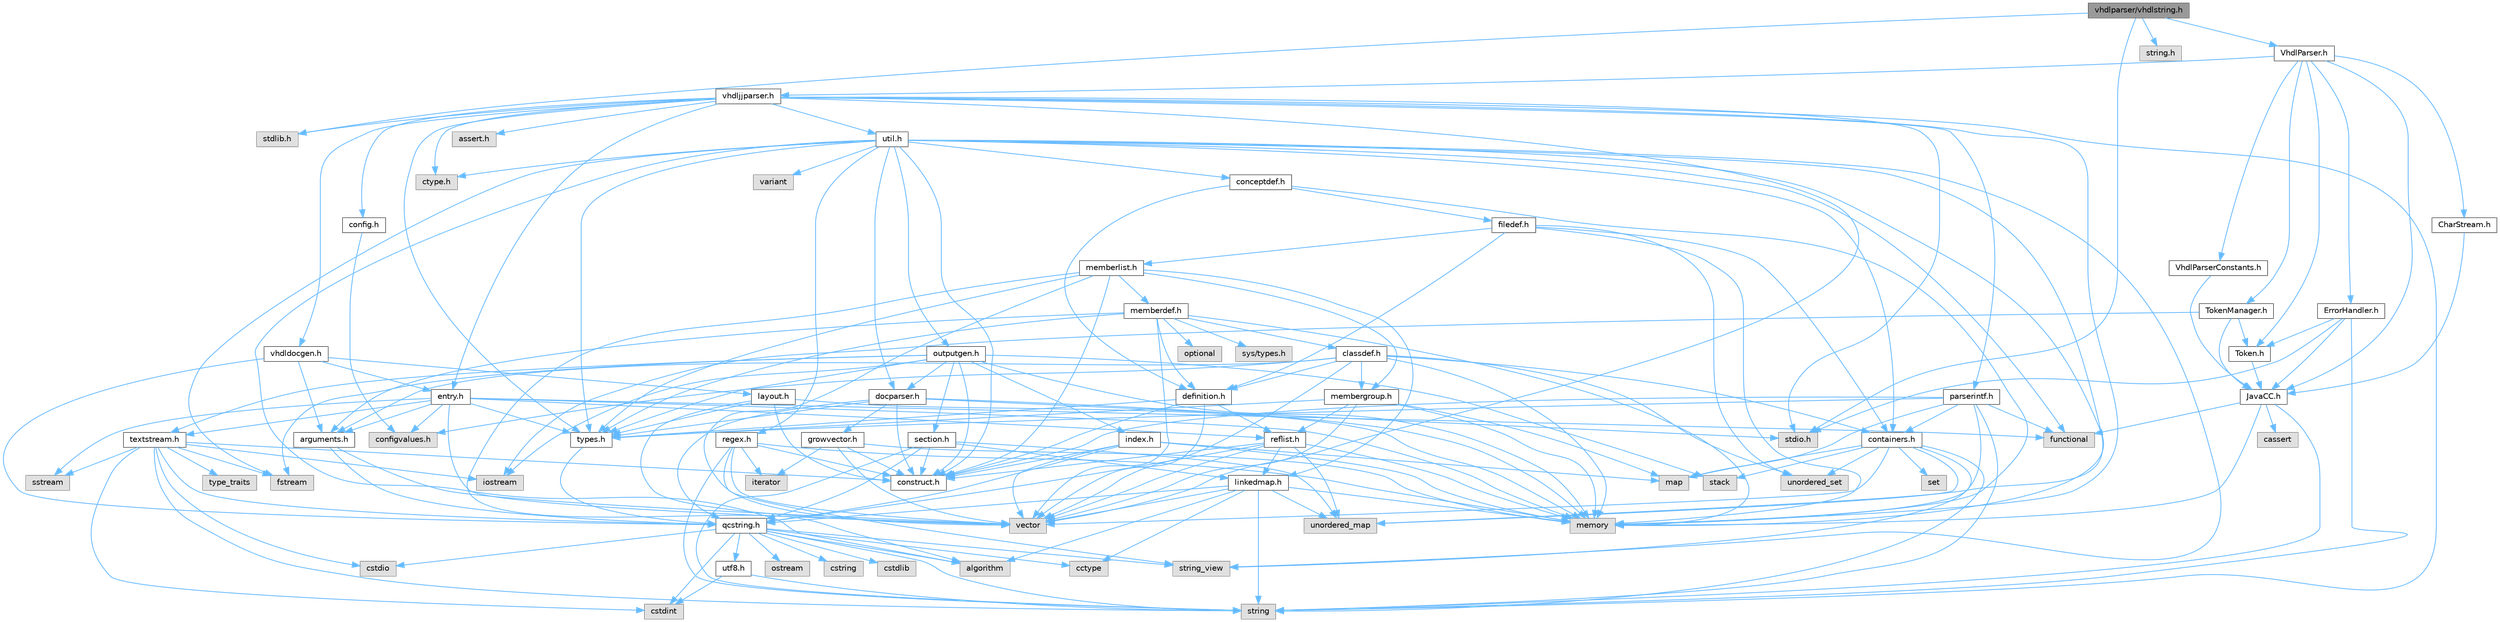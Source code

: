 digraph "vhdlparser/vhdlstring.h"
{
 // INTERACTIVE_SVG=YES
 // LATEX_PDF_SIZE
  bgcolor="transparent";
  edge [fontname=Helvetica,fontsize=10,labelfontname=Helvetica,labelfontsize=10];
  node [fontname=Helvetica,fontsize=10,shape=box,height=0.2,width=0.4];
  Node1 [id="Node000001",label="vhdlparser/vhdlstring.h",height=0.2,width=0.4,color="gray40", fillcolor="grey60", style="filled", fontcolor="black",tooltip=" "];
  Node1 -> Node2 [id="edge1_Node000001_Node000002",color="steelblue1",style="solid",tooltip=" "];
  Node2 [id="Node000002",label="stdio.h",height=0.2,width=0.4,color="grey60", fillcolor="#E0E0E0", style="filled",tooltip=" "];
  Node1 -> Node3 [id="edge2_Node000001_Node000003",color="steelblue1",style="solid",tooltip=" "];
  Node3 [id="Node000003",label="stdlib.h",height=0.2,width=0.4,color="grey60", fillcolor="#E0E0E0", style="filled",tooltip=" "];
  Node1 -> Node4 [id="edge3_Node000001_Node000004",color="steelblue1",style="solid",tooltip=" "];
  Node4 [id="Node000004",label="string.h",height=0.2,width=0.4,color="grey60", fillcolor="#E0E0E0", style="filled",tooltip=" "];
  Node1 -> Node5 [id="edge4_Node000001_Node000005",color="steelblue1",style="solid",tooltip=" "];
  Node5 [id="Node000005",label="VhdlParser.h",height=0.2,width=0.4,color="grey40", fillcolor="white", style="filled",URL="$d5/df9/_vhdl_parser_8h.html",tooltip=" "];
  Node5 -> Node6 [id="edge5_Node000005_Node000006",color="steelblue1",style="solid",tooltip=" "];
  Node6 [id="Node000006",label="JavaCC.h",height=0.2,width=0.4,color="grey40", fillcolor="white", style="filled",URL="$d1/d2f/_java_c_c_8h.html",tooltip=" "];
  Node6 -> Node7 [id="edge6_Node000006_Node000007",color="steelblue1",style="solid",tooltip=" "];
  Node7 [id="Node000007",label="string",height=0.2,width=0.4,color="grey60", fillcolor="#E0E0E0", style="filled",tooltip=" "];
  Node6 -> Node8 [id="edge7_Node000006_Node000008",color="steelblue1",style="solid",tooltip=" "];
  Node8 [id="Node000008",label="memory",height=0.2,width=0.4,color="grey60", fillcolor="#E0E0E0", style="filled",tooltip=" "];
  Node6 -> Node9 [id="edge8_Node000006_Node000009",color="steelblue1",style="solid",tooltip=" "];
  Node9 [id="Node000009",label="cassert",height=0.2,width=0.4,color="grey60", fillcolor="#E0E0E0", style="filled",tooltip=" "];
  Node6 -> Node10 [id="edge9_Node000006_Node000010",color="steelblue1",style="solid",tooltip=" "];
  Node10 [id="Node000010",label="functional",height=0.2,width=0.4,color="grey60", fillcolor="#E0E0E0", style="filled",tooltip=" "];
  Node5 -> Node11 [id="edge10_Node000005_Node000011",color="steelblue1",style="solid",tooltip=" "];
  Node11 [id="Node000011",label="CharStream.h",height=0.2,width=0.4,color="grey40", fillcolor="white", style="filled",URL="$df/ddf/_char_stream_8h.html",tooltip=" "];
  Node11 -> Node6 [id="edge11_Node000011_Node000006",color="steelblue1",style="solid",tooltip=" "];
  Node5 -> Node12 [id="edge12_Node000005_Node000012",color="steelblue1",style="solid",tooltip=" "];
  Node12 [id="Node000012",label="Token.h",height=0.2,width=0.4,color="grey40", fillcolor="white", style="filled",URL="$dd/dcd/_token_8h.html",tooltip=" "];
  Node12 -> Node6 [id="edge13_Node000012_Node000006",color="steelblue1",style="solid",tooltip=" "];
  Node5 -> Node13 [id="edge14_Node000005_Node000013",color="steelblue1",style="solid",tooltip=" "];
  Node13 [id="Node000013",label="TokenManager.h",height=0.2,width=0.4,color="grey40", fillcolor="white", style="filled",URL="$d4/df9/_token_manager_8h.html",tooltip=" "];
  Node13 -> Node14 [id="edge15_Node000013_Node000014",color="steelblue1",style="solid",tooltip=" "];
  Node14 [id="Node000014",label="iostream",height=0.2,width=0.4,color="grey60", fillcolor="#E0E0E0", style="filled",tooltip=" "];
  Node13 -> Node6 [id="edge16_Node000013_Node000006",color="steelblue1",style="solid",tooltip=" "];
  Node13 -> Node12 [id="edge17_Node000013_Node000012",color="steelblue1",style="solid",tooltip=" "];
  Node5 -> Node15 [id="edge18_Node000005_Node000015",color="steelblue1",style="solid",tooltip=" "];
  Node15 [id="Node000015",label="vhdljjparser.h",height=0.2,width=0.4,color="grey40", fillcolor="white", style="filled",URL="$d2/d55/vhdljjparser_8h.html",tooltip=" "];
  Node15 -> Node16 [id="edge19_Node000015_Node000016",color="steelblue1",style="solid",tooltip=" "];
  Node16 [id="Node000016",label="vector",height=0.2,width=0.4,color="grey60", fillcolor="#E0E0E0", style="filled",tooltip=" "];
  Node15 -> Node8 [id="edge20_Node000015_Node000008",color="steelblue1",style="solid",tooltip=" "];
  Node15 -> Node7 [id="edge21_Node000015_Node000007",color="steelblue1",style="solid",tooltip=" "];
  Node15 -> Node17 [id="edge22_Node000015_Node000017",color="steelblue1",style="solid",tooltip=" "];
  Node17 [id="Node000017",label="parserintf.h",height=0.2,width=0.4,color="grey40", fillcolor="white", style="filled",URL="$da/d55/parserintf_8h.html",tooltip=" "];
  Node17 -> Node10 [id="edge23_Node000017_Node000010",color="steelblue1",style="solid",tooltip=" "];
  Node17 -> Node8 [id="edge24_Node000017_Node000008",color="steelblue1",style="solid",tooltip=" "];
  Node17 -> Node18 [id="edge25_Node000017_Node000018",color="steelblue1",style="solid",tooltip=" "];
  Node18 [id="Node000018",label="map",height=0.2,width=0.4,color="grey60", fillcolor="#E0E0E0", style="filled",tooltip=" "];
  Node17 -> Node7 [id="edge26_Node000017_Node000007",color="steelblue1",style="solid",tooltip=" "];
  Node17 -> Node19 [id="edge27_Node000017_Node000019",color="steelblue1",style="solid",tooltip=" "];
  Node19 [id="Node000019",label="types.h",height=0.2,width=0.4,color="grey40", fillcolor="white", style="filled",URL="$d9/d49/types_8h.html",tooltip="This file contains a number of basic enums and types."];
  Node19 -> Node20 [id="edge28_Node000019_Node000020",color="steelblue1",style="solid",tooltip=" "];
  Node20 [id="Node000020",label="qcstring.h",height=0.2,width=0.4,color="grey40", fillcolor="white", style="filled",URL="$d7/d5c/qcstring_8h.html",tooltip=" "];
  Node20 -> Node7 [id="edge29_Node000020_Node000007",color="steelblue1",style="solid",tooltip=" "];
  Node20 -> Node21 [id="edge30_Node000020_Node000021",color="steelblue1",style="solid",tooltip=" "];
  Node21 [id="Node000021",label="string_view",height=0.2,width=0.4,color="grey60", fillcolor="#E0E0E0", style="filled",tooltip=" "];
  Node20 -> Node22 [id="edge31_Node000020_Node000022",color="steelblue1",style="solid",tooltip=" "];
  Node22 [id="Node000022",label="algorithm",height=0.2,width=0.4,color="grey60", fillcolor="#E0E0E0", style="filled",tooltip=" "];
  Node20 -> Node23 [id="edge32_Node000020_Node000023",color="steelblue1",style="solid",tooltip=" "];
  Node23 [id="Node000023",label="cctype",height=0.2,width=0.4,color="grey60", fillcolor="#E0E0E0", style="filled",tooltip=" "];
  Node20 -> Node24 [id="edge33_Node000020_Node000024",color="steelblue1",style="solid",tooltip=" "];
  Node24 [id="Node000024",label="cstring",height=0.2,width=0.4,color="grey60", fillcolor="#E0E0E0", style="filled",tooltip=" "];
  Node20 -> Node25 [id="edge34_Node000020_Node000025",color="steelblue1",style="solid",tooltip=" "];
  Node25 [id="Node000025",label="cstdio",height=0.2,width=0.4,color="grey60", fillcolor="#E0E0E0", style="filled",tooltip=" "];
  Node20 -> Node26 [id="edge35_Node000020_Node000026",color="steelblue1",style="solid",tooltip=" "];
  Node26 [id="Node000026",label="cstdlib",height=0.2,width=0.4,color="grey60", fillcolor="#E0E0E0", style="filled",tooltip=" "];
  Node20 -> Node27 [id="edge36_Node000020_Node000027",color="steelblue1",style="solid",tooltip=" "];
  Node27 [id="Node000027",label="cstdint",height=0.2,width=0.4,color="grey60", fillcolor="#E0E0E0", style="filled",tooltip=" "];
  Node20 -> Node28 [id="edge37_Node000020_Node000028",color="steelblue1",style="solid",tooltip=" "];
  Node28 [id="Node000028",label="ostream",height=0.2,width=0.4,color="grey60", fillcolor="#E0E0E0", style="filled",tooltip=" "];
  Node20 -> Node29 [id="edge38_Node000020_Node000029",color="steelblue1",style="solid",tooltip=" "];
  Node29 [id="Node000029",label="utf8.h",height=0.2,width=0.4,color="grey40", fillcolor="white", style="filled",URL="$db/d7c/utf8_8h.html",tooltip="Various UTF8 related helper functions."];
  Node29 -> Node27 [id="edge39_Node000029_Node000027",color="steelblue1",style="solid",tooltip=" "];
  Node29 -> Node7 [id="edge40_Node000029_Node000007",color="steelblue1",style="solid",tooltip=" "];
  Node17 -> Node30 [id="edge41_Node000017_Node000030",color="steelblue1",style="solid",tooltip=" "];
  Node30 [id="Node000030",label="containers.h",height=0.2,width=0.4,color="grey40", fillcolor="white", style="filled",URL="$d5/d75/containers_8h.html",tooltip=" "];
  Node30 -> Node16 [id="edge42_Node000030_Node000016",color="steelblue1",style="solid",tooltip=" "];
  Node30 -> Node7 [id="edge43_Node000030_Node000007",color="steelblue1",style="solid",tooltip=" "];
  Node30 -> Node21 [id="edge44_Node000030_Node000021",color="steelblue1",style="solid",tooltip=" "];
  Node30 -> Node31 [id="edge45_Node000030_Node000031",color="steelblue1",style="solid",tooltip=" "];
  Node31 [id="Node000031",label="set",height=0.2,width=0.4,color="grey60", fillcolor="#E0E0E0", style="filled",tooltip=" "];
  Node30 -> Node18 [id="edge46_Node000030_Node000018",color="steelblue1",style="solid",tooltip=" "];
  Node30 -> Node32 [id="edge47_Node000030_Node000032",color="steelblue1",style="solid",tooltip=" "];
  Node32 [id="Node000032",label="unordered_set",height=0.2,width=0.4,color="grey60", fillcolor="#E0E0E0", style="filled",tooltip=" "];
  Node30 -> Node33 [id="edge48_Node000030_Node000033",color="steelblue1",style="solid",tooltip=" "];
  Node33 [id="Node000033",label="unordered_map",height=0.2,width=0.4,color="grey60", fillcolor="#E0E0E0", style="filled",tooltip=" "];
  Node30 -> Node34 [id="edge49_Node000030_Node000034",color="steelblue1",style="solid",tooltip=" "];
  Node34 [id="Node000034",label="stack",height=0.2,width=0.4,color="grey60", fillcolor="#E0E0E0", style="filled",tooltip=" "];
  Node17 -> Node35 [id="edge50_Node000017_Node000035",color="steelblue1",style="solid",tooltip=" "];
  Node35 [id="Node000035",label="construct.h",height=0.2,width=0.4,color="grey40", fillcolor="white", style="filled",URL="$d7/dfc/construct_8h.html",tooltip=" "];
  Node15 -> Node2 [id="edge51_Node000015_Node000002",color="steelblue1",style="solid",tooltip=" "];
  Node15 -> Node3 [id="edge52_Node000015_Node000003",color="steelblue1",style="solid",tooltip=" "];
  Node15 -> Node36 [id="edge53_Node000015_Node000036",color="steelblue1",style="solid",tooltip=" "];
  Node36 [id="Node000036",label="assert.h",height=0.2,width=0.4,color="grey60", fillcolor="#E0E0E0", style="filled",tooltip=" "];
  Node15 -> Node37 [id="edge54_Node000015_Node000037",color="steelblue1",style="solid",tooltip=" "];
  Node37 [id="Node000037",label="ctype.h",height=0.2,width=0.4,color="grey60", fillcolor="#E0E0E0", style="filled",tooltip=" "];
  Node15 -> Node19 [id="edge55_Node000015_Node000019",color="steelblue1",style="solid",tooltip=" "];
  Node15 -> Node38 [id="edge56_Node000015_Node000038",color="steelblue1",style="solid",tooltip=" "];
  Node38 [id="Node000038",label="entry.h",height=0.2,width=0.4,color="grey40", fillcolor="white", style="filled",URL="$d1/dc6/entry_8h.html",tooltip=" "];
  Node38 -> Node16 [id="edge57_Node000038_Node000016",color="steelblue1",style="solid",tooltip=" "];
  Node38 -> Node8 [id="edge58_Node000038_Node000008",color="steelblue1",style="solid",tooltip=" "];
  Node38 -> Node39 [id="edge59_Node000038_Node000039",color="steelblue1",style="solid",tooltip=" "];
  Node39 [id="Node000039",label="sstream",height=0.2,width=0.4,color="grey60", fillcolor="#E0E0E0", style="filled",tooltip=" "];
  Node38 -> Node10 [id="edge60_Node000038_Node000010",color="steelblue1",style="solid",tooltip=" "];
  Node38 -> Node19 [id="edge61_Node000038_Node000019",color="steelblue1",style="solid",tooltip=" "];
  Node38 -> Node40 [id="edge62_Node000038_Node000040",color="steelblue1",style="solid",tooltip=" "];
  Node40 [id="Node000040",label="arguments.h",height=0.2,width=0.4,color="grey40", fillcolor="white", style="filled",URL="$df/d9b/arguments_8h.html",tooltip=" "];
  Node40 -> Node16 [id="edge63_Node000040_Node000016",color="steelblue1",style="solid",tooltip=" "];
  Node40 -> Node20 [id="edge64_Node000040_Node000020",color="steelblue1",style="solid",tooltip=" "];
  Node38 -> Node41 [id="edge65_Node000038_Node000041",color="steelblue1",style="solid",tooltip=" "];
  Node41 [id="Node000041",label="reflist.h",height=0.2,width=0.4,color="grey40", fillcolor="white", style="filled",URL="$d1/d02/reflist_8h.html",tooltip=" "];
  Node41 -> Node16 [id="edge66_Node000041_Node000016",color="steelblue1",style="solid",tooltip=" "];
  Node41 -> Node33 [id="edge67_Node000041_Node000033",color="steelblue1",style="solid",tooltip=" "];
  Node41 -> Node8 [id="edge68_Node000041_Node000008",color="steelblue1",style="solid",tooltip=" "];
  Node41 -> Node20 [id="edge69_Node000041_Node000020",color="steelblue1",style="solid",tooltip=" "];
  Node41 -> Node42 [id="edge70_Node000041_Node000042",color="steelblue1",style="solid",tooltip=" "];
  Node42 [id="Node000042",label="linkedmap.h",height=0.2,width=0.4,color="grey40", fillcolor="white", style="filled",URL="$da/de1/linkedmap_8h.html",tooltip=" "];
  Node42 -> Node33 [id="edge71_Node000042_Node000033",color="steelblue1",style="solid",tooltip=" "];
  Node42 -> Node16 [id="edge72_Node000042_Node000016",color="steelblue1",style="solid",tooltip=" "];
  Node42 -> Node8 [id="edge73_Node000042_Node000008",color="steelblue1",style="solid",tooltip=" "];
  Node42 -> Node7 [id="edge74_Node000042_Node000007",color="steelblue1",style="solid",tooltip=" "];
  Node42 -> Node22 [id="edge75_Node000042_Node000022",color="steelblue1",style="solid",tooltip=" "];
  Node42 -> Node23 [id="edge76_Node000042_Node000023",color="steelblue1",style="solid",tooltip=" "];
  Node42 -> Node20 [id="edge77_Node000042_Node000020",color="steelblue1",style="solid",tooltip=" "];
  Node41 -> Node35 [id="edge78_Node000041_Node000035",color="steelblue1",style="solid",tooltip=" "];
  Node38 -> Node43 [id="edge79_Node000038_Node000043",color="steelblue1",style="solid",tooltip=" "];
  Node43 [id="Node000043",label="textstream.h",height=0.2,width=0.4,color="grey40", fillcolor="white", style="filled",URL="$d4/d7d/textstream_8h.html",tooltip=" "];
  Node43 -> Node7 [id="edge80_Node000043_Node000007",color="steelblue1",style="solid",tooltip=" "];
  Node43 -> Node14 [id="edge81_Node000043_Node000014",color="steelblue1",style="solid",tooltip=" "];
  Node43 -> Node39 [id="edge82_Node000043_Node000039",color="steelblue1",style="solid",tooltip=" "];
  Node43 -> Node27 [id="edge83_Node000043_Node000027",color="steelblue1",style="solid",tooltip=" "];
  Node43 -> Node25 [id="edge84_Node000043_Node000025",color="steelblue1",style="solid",tooltip=" "];
  Node43 -> Node44 [id="edge85_Node000043_Node000044",color="steelblue1",style="solid",tooltip=" "];
  Node44 [id="Node000044",label="fstream",height=0.2,width=0.4,color="grey60", fillcolor="#E0E0E0", style="filled",tooltip=" "];
  Node43 -> Node45 [id="edge86_Node000043_Node000045",color="steelblue1",style="solid",tooltip=" "];
  Node45 [id="Node000045",label="type_traits",height=0.2,width=0.4,color="grey60", fillcolor="#E0E0E0", style="filled",tooltip=" "];
  Node43 -> Node20 [id="edge87_Node000043_Node000020",color="steelblue1",style="solid",tooltip=" "];
  Node43 -> Node35 [id="edge88_Node000043_Node000035",color="steelblue1",style="solid",tooltip=" "];
  Node38 -> Node46 [id="edge89_Node000038_Node000046",color="steelblue1",style="solid",tooltip=" "];
  Node46 [id="Node000046",label="configvalues.h",height=0.2,width=0.4,color="grey60", fillcolor="#E0E0E0", style="filled",tooltip=" "];
  Node15 -> Node47 [id="edge90_Node000015_Node000047",color="steelblue1",style="solid",tooltip=" "];
  Node47 [id="Node000047",label="vhdldocgen.h",height=0.2,width=0.4,color="grey40", fillcolor="white", style="filled",URL="$dd/dec/vhdldocgen_8h.html",tooltip=" "];
  Node47 -> Node20 [id="edge91_Node000047_Node000020",color="steelblue1",style="solid",tooltip=" "];
  Node47 -> Node48 [id="edge92_Node000047_Node000048",color="steelblue1",style="solid",tooltip=" "];
  Node48 [id="Node000048",label="layout.h",height=0.2,width=0.4,color="grey40", fillcolor="white", style="filled",URL="$db/d51/layout_8h.html",tooltip=" "];
  Node48 -> Node8 [id="edge93_Node000048_Node000008",color="steelblue1",style="solid",tooltip=" "];
  Node48 -> Node16 [id="edge94_Node000048_Node000016",color="steelblue1",style="solid",tooltip=" "];
  Node48 -> Node19 [id="edge95_Node000048_Node000019",color="steelblue1",style="solid",tooltip=" "];
  Node48 -> Node35 [id="edge96_Node000048_Node000035",color="steelblue1",style="solid",tooltip=" "];
  Node47 -> Node40 [id="edge97_Node000047_Node000040",color="steelblue1",style="solid",tooltip=" "];
  Node47 -> Node38 [id="edge98_Node000047_Node000038",color="steelblue1",style="solid",tooltip=" "];
  Node15 -> Node49 [id="edge99_Node000015_Node000049",color="steelblue1",style="solid",tooltip=" "];
  Node49 [id="Node000049",label="config.h",height=0.2,width=0.4,color="grey40", fillcolor="white", style="filled",URL="$db/d16/config_8h.html",tooltip=" "];
  Node49 -> Node46 [id="edge100_Node000049_Node000046",color="steelblue1",style="solid",tooltip=" "];
  Node15 -> Node50 [id="edge101_Node000015_Node000050",color="steelblue1",style="solid",tooltip=" "];
  Node50 [id="Node000050",label="util.h",height=0.2,width=0.4,color="grey40", fillcolor="white", style="filled",URL="$d8/d3c/util_8h.html",tooltip="A bunch of utility functions."];
  Node50 -> Node8 [id="edge102_Node000050_Node000008",color="steelblue1",style="solid",tooltip=" "];
  Node50 -> Node33 [id="edge103_Node000050_Node000033",color="steelblue1",style="solid",tooltip=" "];
  Node50 -> Node22 [id="edge104_Node000050_Node000022",color="steelblue1",style="solid",tooltip=" "];
  Node50 -> Node10 [id="edge105_Node000050_Node000010",color="steelblue1",style="solid",tooltip=" "];
  Node50 -> Node44 [id="edge106_Node000050_Node000044",color="steelblue1",style="solid",tooltip=" "];
  Node50 -> Node51 [id="edge107_Node000050_Node000051",color="steelblue1",style="solid",tooltip=" "];
  Node51 [id="Node000051",label="variant",height=0.2,width=0.4,color="grey60", fillcolor="#E0E0E0", style="filled",tooltip=" "];
  Node50 -> Node21 [id="edge108_Node000050_Node000021",color="steelblue1",style="solid",tooltip=" "];
  Node50 -> Node37 [id="edge109_Node000050_Node000037",color="steelblue1",style="solid",tooltip=" "];
  Node50 -> Node19 [id="edge110_Node000050_Node000019",color="steelblue1",style="solid",tooltip=" "];
  Node50 -> Node52 [id="edge111_Node000050_Node000052",color="steelblue1",style="solid",tooltip=" "];
  Node52 [id="Node000052",label="docparser.h",height=0.2,width=0.4,color="grey40", fillcolor="white", style="filled",URL="$de/d9c/docparser_8h.html",tooltip=" "];
  Node52 -> Node2 [id="edge112_Node000052_Node000002",color="steelblue1",style="solid",tooltip=" "];
  Node52 -> Node8 [id="edge113_Node000052_Node000008",color="steelblue1",style="solid",tooltip=" "];
  Node52 -> Node20 [id="edge114_Node000052_Node000020",color="steelblue1",style="solid",tooltip=" "];
  Node52 -> Node53 [id="edge115_Node000052_Node000053",color="steelblue1",style="solid",tooltip=" "];
  Node53 [id="Node000053",label="growvector.h",height=0.2,width=0.4,color="grey40", fillcolor="white", style="filled",URL="$d7/d50/growvector_8h.html",tooltip=" "];
  Node53 -> Node16 [id="edge116_Node000053_Node000016",color="steelblue1",style="solid",tooltip=" "];
  Node53 -> Node8 [id="edge117_Node000053_Node000008",color="steelblue1",style="solid",tooltip=" "];
  Node53 -> Node54 [id="edge118_Node000053_Node000054",color="steelblue1",style="solid",tooltip=" "];
  Node54 [id="Node000054",label="iterator",height=0.2,width=0.4,color="grey60", fillcolor="#E0E0E0", style="filled",tooltip=" "];
  Node53 -> Node35 [id="edge119_Node000053_Node000035",color="steelblue1",style="solid",tooltip=" "];
  Node52 -> Node35 [id="edge120_Node000052_Node000035",color="steelblue1",style="solid",tooltip=" "];
  Node52 -> Node19 [id="edge121_Node000052_Node000019",color="steelblue1",style="solid",tooltip=" "];
  Node50 -> Node30 [id="edge122_Node000050_Node000030",color="steelblue1",style="solid",tooltip=" "];
  Node50 -> Node55 [id="edge123_Node000050_Node000055",color="steelblue1",style="solid",tooltip=" "];
  Node55 [id="Node000055",label="outputgen.h",height=0.2,width=0.4,color="grey40", fillcolor="white", style="filled",URL="$df/d06/outputgen_8h.html",tooltip=" "];
  Node55 -> Node8 [id="edge124_Node000055_Node000008",color="steelblue1",style="solid",tooltip=" "];
  Node55 -> Node34 [id="edge125_Node000055_Node000034",color="steelblue1",style="solid",tooltip=" "];
  Node55 -> Node14 [id="edge126_Node000055_Node000014",color="steelblue1",style="solid",tooltip=" "];
  Node55 -> Node44 [id="edge127_Node000055_Node000044",color="steelblue1",style="solid",tooltip=" "];
  Node55 -> Node19 [id="edge128_Node000055_Node000019",color="steelblue1",style="solid",tooltip=" "];
  Node55 -> Node56 [id="edge129_Node000055_Node000056",color="steelblue1",style="solid",tooltip=" "];
  Node56 [id="Node000056",label="index.h",height=0.2,width=0.4,color="grey40", fillcolor="white", style="filled",URL="$d1/db5/index_8h.html",tooltip=" "];
  Node56 -> Node8 [id="edge130_Node000056_Node000008",color="steelblue1",style="solid",tooltip=" "];
  Node56 -> Node16 [id="edge131_Node000056_Node000016",color="steelblue1",style="solid",tooltip=" "];
  Node56 -> Node18 [id="edge132_Node000056_Node000018",color="steelblue1",style="solid",tooltip=" "];
  Node56 -> Node20 [id="edge133_Node000056_Node000020",color="steelblue1",style="solid",tooltip=" "];
  Node56 -> Node35 [id="edge134_Node000056_Node000035",color="steelblue1",style="solid",tooltip=" "];
  Node55 -> Node57 [id="edge135_Node000055_Node000057",color="steelblue1",style="solid",tooltip=" "];
  Node57 [id="Node000057",label="section.h",height=0.2,width=0.4,color="grey40", fillcolor="white", style="filled",URL="$d1/d2a/section_8h.html",tooltip=" "];
  Node57 -> Node7 [id="edge136_Node000057_Node000007",color="steelblue1",style="solid",tooltip=" "];
  Node57 -> Node33 [id="edge137_Node000057_Node000033",color="steelblue1",style="solid",tooltip=" "];
  Node57 -> Node20 [id="edge138_Node000057_Node000020",color="steelblue1",style="solid",tooltip=" "];
  Node57 -> Node42 [id="edge139_Node000057_Node000042",color="steelblue1",style="solid",tooltip=" "];
  Node57 -> Node35 [id="edge140_Node000057_Node000035",color="steelblue1",style="solid",tooltip=" "];
  Node55 -> Node43 [id="edge141_Node000055_Node000043",color="steelblue1",style="solid",tooltip=" "];
  Node55 -> Node52 [id="edge142_Node000055_Node000052",color="steelblue1",style="solid",tooltip=" "];
  Node55 -> Node35 [id="edge143_Node000055_Node000035",color="steelblue1",style="solid",tooltip=" "];
  Node50 -> Node58 [id="edge144_Node000050_Node000058",color="steelblue1",style="solid",tooltip=" "];
  Node58 [id="Node000058",label="regex.h",height=0.2,width=0.4,color="grey40", fillcolor="white", style="filled",URL="$d1/d21/regex_8h.html",tooltip=" "];
  Node58 -> Node8 [id="edge145_Node000058_Node000008",color="steelblue1",style="solid",tooltip=" "];
  Node58 -> Node7 [id="edge146_Node000058_Node000007",color="steelblue1",style="solid",tooltip=" "];
  Node58 -> Node21 [id="edge147_Node000058_Node000021",color="steelblue1",style="solid",tooltip=" "];
  Node58 -> Node16 [id="edge148_Node000058_Node000016",color="steelblue1",style="solid",tooltip=" "];
  Node58 -> Node54 [id="edge149_Node000058_Node000054",color="steelblue1",style="solid",tooltip=" "];
  Node58 -> Node35 [id="edge150_Node000058_Node000035",color="steelblue1",style="solid",tooltip=" "];
  Node50 -> Node59 [id="edge151_Node000050_Node000059",color="steelblue1",style="solid",tooltip=" "];
  Node59 [id="Node000059",label="conceptdef.h",height=0.2,width=0.4,color="grey40", fillcolor="white", style="filled",URL="$da/df1/conceptdef_8h.html",tooltip=" "];
  Node59 -> Node8 [id="edge152_Node000059_Node000008",color="steelblue1",style="solid",tooltip=" "];
  Node59 -> Node60 [id="edge153_Node000059_Node000060",color="steelblue1",style="solid",tooltip=" "];
  Node60 [id="Node000060",label="definition.h",height=0.2,width=0.4,color="grey40", fillcolor="white", style="filled",URL="$df/da1/definition_8h.html",tooltip=" "];
  Node60 -> Node16 [id="edge154_Node000060_Node000016",color="steelblue1",style="solid",tooltip=" "];
  Node60 -> Node19 [id="edge155_Node000060_Node000019",color="steelblue1",style="solid",tooltip=" "];
  Node60 -> Node41 [id="edge156_Node000060_Node000041",color="steelblue1",style="solid",tooltip=" "];
  Node60 -> Node35 [id="edge157_Node000060_Node000035",color="steelblue1",style="solid",tooltip=" "];
  Node59 -> Node61 [id="edge158_Node000059_Node000061",color="steelblue1",style="solid",tooltip=" "];
  Node61 [id="Node000061",label="filedef.h",height=0.2,width=0.4,color="grey40", fillcolor="white", style="filled",URL="$d4/d3a/filedef_8h.html",tooltip=" "];
  Node61 -> Node8 [id="edge159_Node000061_Node000008",color="steelblue1",style="solid",tooltip=" "];
  Node61 -> Node32 [id="edge160_Node000061_Node000032",color="steelblue1",style="solid",tooltip=" "];
  Node61 -> Node60 [id="edge161_Node000061_Node000060",color="steelblue1",style="solid",tooltip=" "];
  Node61 -> Node62 [id="edge162_Node000061_Node000062",color="steelblue1",style="solid",tooltip=" "];
  Node62 [id="Node000062",label="memberlist.h",height=0.2,width=0.4,color="grey40", fillcolor="white", style="filled",URL="$dd/d78/memberlist_8h.html",tooltip=" "];
  Node62 -> Node16 [id="edge163_Node000062_Node000016",color="steelblue1",style="solid",tooltip=" "];
  Node62 -> Node22 [id="edge164_Node000062_Node000022",color="steelblue1",style="solid",tooltip=" "];
  Node62 -> Node63 [id="edge165_Node000062_Node000063",color="steelblue1",style="solid",tooltip=" "];
  Node63 [id="Node000063",label="memberdef.h",height=0.2,width=0.4,color="grey40", fillcolor="white", style="filled",URL="$d4/d46/memberdef_8h.html",tooltip=" "];
  Node63 -> Node16 [id="edge166_Node000063_Node000016",color="steelblue1",style="solid",tooltip=" "];
  Node63 -> Node8 [id="edge167_Node000063_Node000008",color="steelblue1",style="solid",tooltip=" "];
  Node63 -> Node64 [id="edge168_Node000063_Node000064",color="steelblue1",style="solid",tooltip=" "];
  Node64 [id="Node000064",label="optional",height=0.2,width=0.4,color="grey60", fillcolor="#E0E0E0", style="filled",tooltip=" "];
  Node63 -> Node65 [id="edge169_Node000063_Node000065",color="steelblue1",style="solid",tooltip=" "];
  Node65 [id="Node000065",label="sys/types.h",height=0.2,width=0.4,color="grey60", fillcolor="#E0E0E0", style="filled",tooltip=" "];
  Node63 -> Node19 [id="edge170_Node000063_Node000019",color="steelblue1",style="solid",tooltip=" "];
  Node63 -> Node60 [id="edge171_Node000063_Node000060",color="steelblue1",style="solid",tooltip=" "];
  Node63 -> Node40 [id="edge172_Node000063_Node000040",color="steelblue1",style="solid",tooltip=" "];
  Node63 -> Node66 [id="edge173_Node000063_Node000066",color="steelblue1",style="solid",tooltip=" "];
  Node66 [id="Node000066",label="classdef.h",height=0.2,width=0.4,color="grey40", fillcolor="white", style="filled",URL="$d1/da6/classdef_8h.html",tooltip=" "];
  Node66 -> Node8 [id="edge174_Node000066_Node000008",color="steelblue1",style="solid",tooltip=" "];
  Node66 -> Node16 [id="edge175_Node000066_Node000016",color="steelblue1",style="solid",tooltip=" "];
  Node66 -> Node32 [id="edge176_Node000066_Node000032",color="steelblue1",style="solid",tooltip=" "];
  Node66 -> Node30 [id="edge177_Node000066_Node000030",color="steelblue1",style="solid",tooltip=" "];
  Node66 -> Node60 [id="edge178_Node000066_Node000060",color="steelblue1",style="solid",tooltip=" "];
  Node66 -> Node40 [id="edge179_Node000066_Node000040",color="steelblue1",style="solid",tooltip=" "];
  Node66 -> Node67 [id="edge180_Node000066_Node000067",color="steelblue1",style="solid",tooltip=" "];
  Node67 [id="Node000067",label="membergroup.h",height=0.2,width=0.4,color="grey40", fillcolor="white", style="filled",URL="$d9/d11/membergroup_8h.html",tooltip=" "];
  Node67 -> Node16 [id="edge181_Node000067_Node000016",color="steelblue1",style="solid",tooltip=" "];
  Node67 -> Node18 [id="edge182_Node000067_Node000018",color="steelblue1",style="solid",tooltip=" "];
  Node67 -> Node8 [id="edge183_Node000067_Node000008",color="steelblue1",style="solid",tooltip=" "];
  Node67 -> Node19 [id="edge184_Node000067_Node000019",color="steelblue1",style="solid",tooltip=" "];
  Node67 -> Node41 [id="edge185_Node000067_Node000041",color="steelblue1",style="solid",tooltip=" "];
  Node66 -> Node46 [id="edge186_Node000066_Node000046",color="steelblue1",style="solid",tooltip=" "];
  Node62 -> Node42 [id="edge187_Node000062_Node000042",color="steelblue1",style="solid",tooltip=" "];
  Node62 -> Node19 [id="edge188_Node000062_Node000019",color="steelblue1",style="solid",tooltip=" "];
  Node62 -> Node67 [id="edge189_Node000062_Node000067",color="steelblue1",style="solid",tooltip=" "];
  Node62 -> Node35 [id="edge190_Node000062_Node000035",color="steelblue1",style="solid",tooltip=" "];
  Node61 -> Node30 [id="edge191_Node000061_Node000030",color="steelblue1",style="solid",tooltip=" "];
  Node50 -> Node35 [id="edge192_Node000050_Node000035",color="steelblue1",style="solid",tooltip=" "];
  Node5 -> Node68 [id="edge193_Node000005_Node000068",color="steelblue1",style="solid",tooltip=" "];
  Node68 [id="Node000068",label="VhdlParserConstants.h",height=0.2,width=0.4,color="grey40", fillcolor="white", style="filled",URL="$dc/d21/_vhdl_parser_constants_8h.html",tooltip=" "];
  Node68 -> Node6 [id="edge194_Node000068_Node000006",color="steelblue1",style="solid",tooltip=" "];
  Node5 -> Node69 [id="edge195_Node000005_Node000069",color="steelblue1",style="solid",tooltip=" "];
  Node69 [id="Node000069",label="ErrorHandler.h",height=0.2,width=0.4,color="grey40", fillcolor="white", style="filled",URL="$d3/dd5/_error_handler_8h.html",tooltip=" "];
  Node69 -> Node2 [id="edge196_Node000069_Node000002",color="steelblue1",style="solid",tooltip=" "];
  Node69 -> Node7 [id="edge197_Node000069_Node000007",color="steelblue1",style="solid",tooltip=" "];
  Node69 -> Node6 [id="edge198_Node000069_Node000006",color="steelblue1",style="solid",tooltip=" "];
  Node69 -> Node12 [id="edge199_Node000069_Node000012",color="steelblue1",style="solid",tooltip=" "];
}
